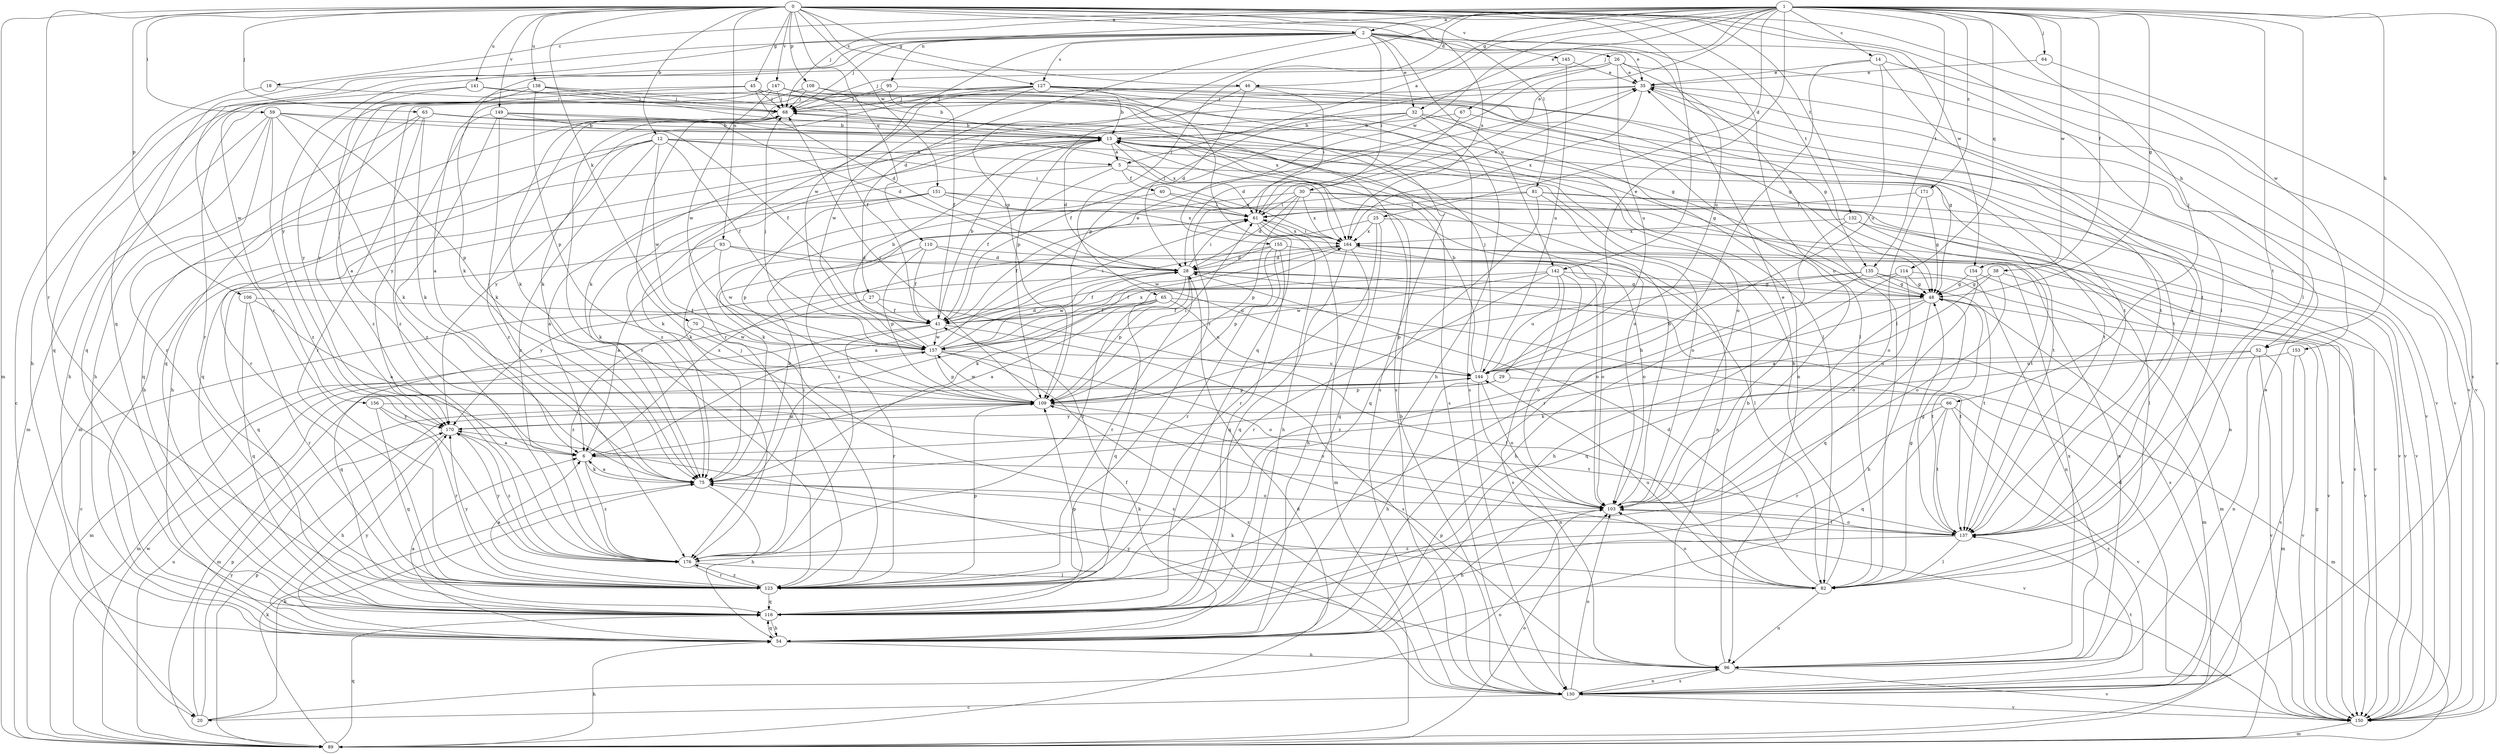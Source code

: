 strict digraph  {
0;
1;
2;
5;
6;
12;
13;
14;
18;
20;
25;
26;
27;
28;
29;
30;
32;
35;
38;
40;
41;
45;
46;
48;
52;
54;
59;
61;
63;
64;
65;
66;
67;
68;
70;
75;
81;
82;
89;
93;
95;
96;
103;
106;
108;
109;
110;
114;
116;
123;
127;
130;
132;
135;
137;
138;
141;
142;
144;
145;
147;
149;
150;
151;
153;
154;
155;
156;
157;
164;
170;
171;
176;
0 -> 2  [label=a];
0 -> 12  [label=b];
0 -> 45  [label=g];
0 -> 46  [label=g];
0 -> 52  [label=h];
0 -> 59  [label=i];
0 -> 63  [label=j];
0 -> 70  [label=k];
0 -> 81  [label=l];
0 -> 89  [label=m];
0 -> 93  [label=n];
0 -> 106  [label=p];
0 -> 108  [label=p];
0 -> 110  [label=q];
0 -> 123  [label=r];
0 -> 127  [label=s];
0 -> 132  [label=t];
0 -> 135  [label=t];
0 -> 138  [label=u];
0 -> 141  [label=u];
0 -> 142  [label=u];
0 -> 145  [label=v];
0 -> 147  [label=v];
0 -> 149  [label=v];
0 -> 151  [label=w];
0 -> 153  [label=w];
0 -> 154  [label=w];
0 -> 164  [label=x];
1 -> 2  [label=a];
1 -> 5  [label=a];
1 -> 14  [label=c];
1 -> 18  [label=c];
1 -> 25  [label=d];
1 -> 29  [label=e];
1 -> 30  [label=e];
1 -> 32  [label=e];
1 -> 38  [label=f];
1 -> 46  [label=g];
1 -> 48  [label=g];
1 -> 52  [label=h];
1 -> 64  [label=j];
1 -> 65  [label=j];
1 -> 66  [label=j];
1 -> 67  [label=j];
1 -> 68  [label=j];
1 -> 82  [label=l];
1 -> 95  [label=n];
1 -> 109  [label=p];
1 -> 114  [label=q];
1 -> 135  [label=t];
1 -> 137  [label=t];
1 -> 150  [label=v];
1 -> 154  [label=w];
1 -> 155  [label=w];
1 -> 171  [label=z];
2 -> 26  [label=d];
2 -> 27  [label=d];
2 -> 32  [label=e];
2 -> 35  [label=e];
2 -> 61  [label=i];
2 -> 68  [label=j];
2 -> 82  [label=l];
2 -> 103  [label=o];
2 -> 116  [label=q];
2 -> 123  [label=r];
2 -> 127  [label=s];
2 -> 142  [label=u];
2 -> 144  [label=u];
2 -> 156  [label=w];
2 -> 157  [label=w];
2 -> 170  [label=y];
5 -> 40  [label=f];
5 -> 41  [label=f];
5 -> 75  [label=k];
5 -> 137  [label=t];
5 -> 164  [label=x];
6 -> 75  [label=k];
6 -> 150  [label=v];
6 -> 164  [label=x];
6 -> 176  [label=z];
12 -> 5  [label=a];
12 -> 41  [label=f];
12 -> 48  [label=g];
12 -> 61  [label=i];
12 -> 116  [label=q];
12 -> 123  [label=r];
12 -> 157  [label=w];
12 -> 170  [label=y];
12 -> 176  [label=z];
13 -> 5  [label=a];
13 -> 28  [label=d];
13 -> 54  [label=h];
13 -> 61  [label=i];
13 -> 103  [label=o];
13 -> 116  [label=q];
13 -> 137  [label=t];
14 -> 35  [label=e];
14 -> 54  [label=h];
14 -> 137  [label=t];
14 -> 144  [label=u];
14 -> 150  [label=v];
18 -> 20  [label=c];
18 -> 68  [label=j];
20 -> 75  [label=k];
20 -> 103  [label=o];
20 -> 109  [label=p];
20 -> 170  [label=y];
25 -> 116  [label=q];
25 -> 123  [label=r];
25 -> 150  [label=v];
25 -> 157  [label=w];
25 -> 164  [label=x];
26 -> 35  [label=e];
26 -> 68  [label=j];
26 -> 82  [label=l];
26 -> 109  [label=p];
26 -> 123  [label=r];
26 -> 144  [label=u];
26 -> 150  [label=v];
27 -> 41  [label=f];
27 -> 82  [label=l];
27 -> 176  [label=z];
28 -> 48  [label=g];
28 -> 61  [label=i];
28 -> 109  [label=p];
28 -> 123  [label=r];
28 -> 130  [label=s];
28 -> 157  [label=w];
28 -> 170  [label=y];
28 -> 176  [label=z];
29 -> 54  [label=h];
29 -> 89  [label=m];
29 -> 109  [label=p];
30 -> 28  [label=d];
30 -> 61  [label=i];
30 -> 109  [label=p];
30 -> 137  [label=t];
30 -> 150  [label=v];
30 -> 164  [label=x];
30 -> 176  [label=z];
32 -> 13  [label=b];
32 -> 41  [label=f];
32 -> 48  [label=g];
32 -> 54  [label=h];
32 -> 137  [label=t];
32 -> 176  [label=z];
35 -> 68  [label=j];
35 -> 75  [label=k];
35 -> 137  [label=t];
35 -> 150  [label=v];
35 -> 164  [label=x];
38 -> 6  [label=a];
38 -> 48  [label=g];
38 -> 103  [label=o];
38 -> 150  [label=v];
40 -> 61  [label=i];
40 -> 75  [label=k];
40 -> 150  [label=v];
41 -> 13  [label=b];
41 -> 61  [label=i];
41 -> 89  [label=m];
41 -> 123  [label=r];
41 -> 130  [label=s];
41 -> 157  [label=w];
45 -> 28  [label=d];
45 -> 48  [label=g];
45 -> 68  [label=j];
45 -> 116  [label=q];
45 -> 123  [label=r];
45 -> 164  [label=x];
46 -> 28  [label=d];
46 -> 48  [label=g];
46 -> 61  [label=i];
46 -> 68  [label=j];
46 -> 109  [label=p];
48 -> 41  [label=f];
48 -> 54  [label=h];
48 -> 89  [label=m];
48 -> 116  [label=q];
48 -> 137  [label=t];
48 -> 176  [label=z];
52 -> 75  [label=k];
52 -> 89  [label=m];
52 -> 96  [label=n];
52 -> 144  [label=u];
52 -> 150  [label=v];
54 -> 6  [label=a];
54 -> 13  [label=b];
54 -> 41  [label=f];
54 -> 96  [label=n];
54 -> 116  [label=q];
54 -> 170  [label=y];
59 -> 13  [label=b];
59 -> 54  [label=h];
59 -> 75  [label=k];
59 -> 89  [label=m];
59 -> 109  [label=p];
59 -> 123  [label=r];
59 -> 164  [label=x];
59 -> 176  [label=z];
61 -> 35  [label=e];
61 -> 41  [label=f];
61 -> 54  [label=h];
61 -> 82  [label=l];
61 -> 89  [label=m];
61 -> 164  [label=x];
63 -> 13  [label=b];
63 -> 54  [label=h];
63 -> 75  [label=k];
63 -> 103  [label=o];
63 -> 116  [label=q];
63 -> 123  [label=r];
63 -> 130  [label=s];
64 -> 35  [label=e];
64 -> 130  [label=s];
65 -> 6  [label=a];
65 -> 20  [label=c];
65 -> 41  [label=f];
65 -> 116  [label=q];
65 -> 137  [label=t];
65 -> 144  [label=u];
66 -> 116  [label=q];
66 -> 123  [label=r];
66 -> 130  [label=s];
66 -> 137  [label=t];
66 -> 150  [label=v];
66 -> 170  [label=y];
67 -> 13  [label=b];
67 -> 28  [label=d];
67 -> 150  [label=v];
68 -> 13  [label=b];
68 -> 89  [label=m];
68 -> 123  [label=r];
68 -> 176  [label=z];
70 -> 116  [label=q];
70 -> 130  [label=s];
70 -> 157  [label=w];
75 -> 6  [label=a];
75 -> 54  [label=h];
75 -> 103  [label=o];
81 -> 61  [label=i];
81 -> 75  [label=k];
81 -> 96  [label=n];
81 -> 103  [label=o];
81 -> 116  [label=q];
81 -> 150  [label=v];
82 -> 13  [label=b];
82 -> 28  [label=d];
82 -> 48  [label=g];
82 -> 75  [label=k];
82 -> 96  [label=n];
82 -> 103  [label=o];
82 -> 144  [label=u];
89 -> 28  [label=d];
89 -> 54  [label=h];
89 -> 75  [label=k];
89 -> 103  [label=o];
89 -> 109  [label=p];
89 -> 116  [label=q];
89 -> 144  [label=u];
89 -> 157  [label=w];
93 -> 6  [label=a];
93 -> 28  [label=d];
93 -> 116  [label=q];
93 -> 144  [label=u];
93 -> 157  [label=w];
95 -> 13  [label=b];
95 -> 41  [label=f];
95 -> 68  [label=j];
95 -> 75  [label=k];
96 -> 13  [label=b];
96 -> 109  [label=p];
96 -> 130  [label=s];
96 -> 150  [label=v];
96 -> 164  [label=x];
96 -> 170  [label=y];
103 -> 13  [label=b];
103 -> 35  [label=e];
103 -> 54  [label=h];
103 -> 137  [label=t];
106 -> 6  [label=a];
106 -> 41  [label=f];
106 -> 116  [label=q];
106 -> 123  [label=r];
108 -> 13  [label=b];
108 -> 68  [label=j];
108 -> 130  [label=s];
108 -> 176  [label=z];
109 -> 61  [label=i];
109 -> 68  [label=j];
109 -> 103  [label=o];
109 -> 157  [label=w];
109 -> 170  [label=y];
110 -> 28  [label=d];
110 -> 41  [label=f];
110 -> 75  [label=k];
110 -> 103  [label=o];
110 -> 109  [label=p];
114 -> 41  [label=f];
114 -> 48  [label=g];
114 -> 54  [label=h];
114 -> 96  [label=n];
114 -> 103  [label=o];
116 -> 54  [label=h];
116 -> 109  [label=p];
123 -> 6  [label=a];
123 -> 68  [label=j];
123 -> 109  [label=p];
123 -> 116  [label=q];
123 -> 170  [label=y];
123 -> 176  [label=z];
127 -> 6  [label=a];
127 -> 48  [label=g];
127 -> 68  [label=j];
127 -> 75  [label=k];
127 -> 82  [label=l];
127 -> 96  [label=n];
127 -> 116  [label=q];
127 -> 123  [label=r];
127 -> 137  [label=t];
127 -> 157  [label=w];
130 -> 13  [label=b];
130 -> 20  [label=c];
130 -> 28  [label=d];
130 -> 35  [label=e];
130 -> 96  [label=n];
130 -> 103  [label=o];
130 -> 137  [label=t];
130 -> 150  [label=v];
132 -> 82  [label=l];
132 -> 123  [label=r];
132 -> 150  [label=v];
132 -> 164  [label=x];
135 -> 41  [label=f];
135 -> 48  [label=g];
135 -> 54  [label=h];
135 -> 89  [label=m];
135 -> 109  [label=p];
135 -> 137  [label=t];
137 -> 35  [label=e];
137 -> 48  [label=g];
137 -> 75  [label=k];
137 -> 82  [label=l];
137 -> 103  [label=o];
137 -> 176  [label=z];
138 -> 13  [label=b];
138 -> 68  [label=j];
138 -> 109  [label=p];
138 -> 116  [label=q];
138 -> 130  [label=s];
138 -> 170  [label=y];
141 -> 6  [label=a];
141 -> 54  [label=h];
141 -> 68  [label=j];
141 -> 82  [label=l];
142 -> 48  [label=g];
142 -> 103  [label=o];
142 -> 123  [label=r];
142 -> 130  [label=s];
142 -> 144  [label=u];
142 -> 157  [label=w];
142 -> 176  [label=z];
144 -> 13  [label=b];
144 -> 68  [label=j];
144 -> 89  [label=m];
144 -> 96  [label=n];
144 -> 103  [label=o];
144 -> 109  [label=p];
145 -> 35  [label=e];
145 -> 75  [label=k];
145 -> 144  [label=u];
147 -> 41  [label=f];
147 -> 68  [label=j];
147 -> 130  [label=s];
147 -> 150  [label=v];
147 -> 157  [label=w];
147 -> 170  [label=y];
147 -> 176  [label=z];
149 -> 13  [label=b];
149 -> 28  [label=d];
149 -> 41  [label=f];
149 -> 75  [label=k];
149 -> 170  [label=y];
149 -> 176  [label=z];
150 -> 48  [label=g];
150 -> 89  [label=m];
151 -> 6  [label=a];
151 -> 61  [label=i];
151 -> 75  [label=k];
151 -> 96  [label=n];
151 -> 109  [label=p];
151 -> 164  [label=x];
153 -> 130  [label=s];
153 -> 144  [label=u];
153 -> 150  [label=v];
154 -> 48  [label=g];
154 -> 116  [label=q];
154 -> 150  [label=v];
155 -> 6  [label=a];
155 -> 28  [label=d];
155 -> 103  [label=o];
155 -> 109  [label=p];
155 -> 116  [label=q];
155 -> 123  [label=r];
156 -> 116  [label=q];
156 -> 123  [label=r];
156 -> 137  [label=t];
156 -> 170  [label=y];
157 -> 13  [label=b];
157 -> 28  [label=d];
157 -> 35  [label=e];
157 -> 68  [label=j];
157 -> 89  [label=m];
157 -> 103  [label=o];
157 -> 109  [label=p];
157 -> 130  [label=s];
157 -> 144  [label=u];
157 -> 164  [label=x];
164 -> 28  [label=d];
164 -> 54  [label=h];
164 -> 61  [label=i];
164 -> 75  [label=k];
164 -> 96  [label=n];
164 -> 103  [label=o];
164 -> 116  [label=q];
164 -> 150  [label=v];
170 -> 6  [label=a];
170 -> 54  [label=h];
170 -> 176  [label=z];
171 -> 48  [label=g];
171 -> 61  [label=i];
171 -> 103  [label=o];
176 -> 61  [label=i];
176 -> 82  [label=l];
176 -> 123  [label=r];
176 -> 170  [label=y];
}
